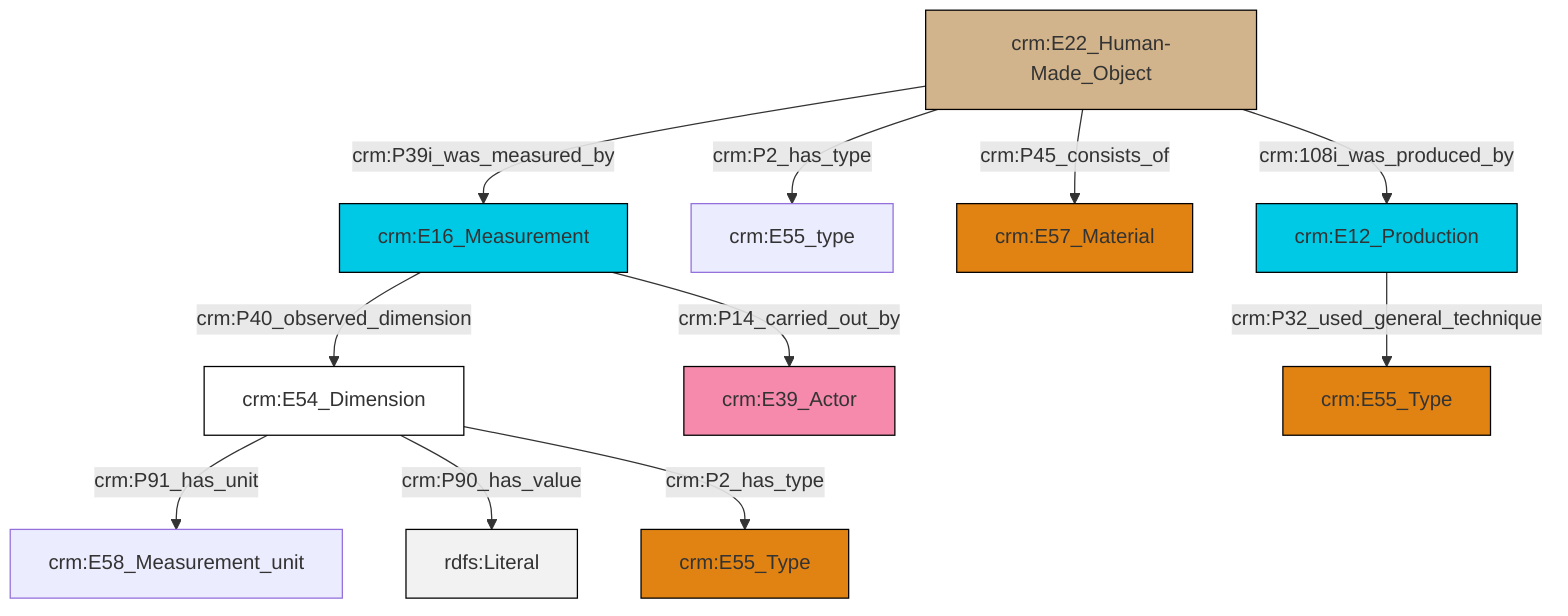 graph TD
classDef Literal fill:#f2f2f2,stroke:#000000;
classDef CRM_Entity fill:#FFFFFF,stroke:#000000;
classDef Temporal_Entity fill:#00C9E6, stroke:#000000;
classDef Type fill:#E18312, stroke:#000000;
classDef Time-Span fill:#2C9C91, stroke:#000000;
classDef Appellation fill:#FFEB7F, stroke:#000000;
classDef Place fill:#008836, stroke:#000000;
classDef Persistent_Item fill:#B266B2, stroke:#000000;
classDef Conceptual_Object fill:#FFD700, stroke:#000000;
classDef Physical_Thing fill:#D2B48C, stroke:#000000;
classDef Actor fill:#f58aad, stroke:#000000;
classDef PC_Classes fill:#4ce600, stroke:#000000;
classDef Multi fill:#cccccc,stroke:#000000;

0["crm:E16_Measurement"]:::Temporal_Entity -->|crm:P40_observed_dimension| 1["crm:E54_Dimension"]:::CRM_Entity
4["crm:E22_Human-Made_Object"]:::Physical_Thing -->|crm:P45_consists_of| 5["crm:E57_Material"]:::Type
4["crm:E22_Human-Made_Object"]:::Physical_Thing -->|crm:P39i_was_measured_by| 0["crm:E16_Measurement"]:::Temporal_Entity
4["crm:E22_Human-Made_Object"]:::Physical_Thing -->|crm:108i_was_produced_by| 9["crm:E12_Production"]:::Temporal_Entity
0["crm:E16_Measurement"]:::Temporal_Entity -->|crm:P14_carried_out_by| 10["crm:E39_Actor"]:::Actor
1["crm:E54_Dimension"]:::CRM_Entity -->|crm:P91_has_unit| 11["crm:E58_Measurement_unit"]:::Default
4["crm:E22_Human-Made_Object"]:::Physical_Thing -->|crm:P2_has_type| 2["crm:E55_type"]:::Default
1["crm:E54_Dimension"]:::CRM_Entity -->|crm:P90_has_value| 14[rdfs:Literal]:::Literal
1["crm:E54_Dimension"]:::CRM_Entity -->|crm:P2_has_type| 12["crm:E55_Type"]:::Type
9["crm:E12_Production"]:::Temporal_Entity -->|crm:P32_used_general_technique| 17["crm:E55_Type"]:::Type